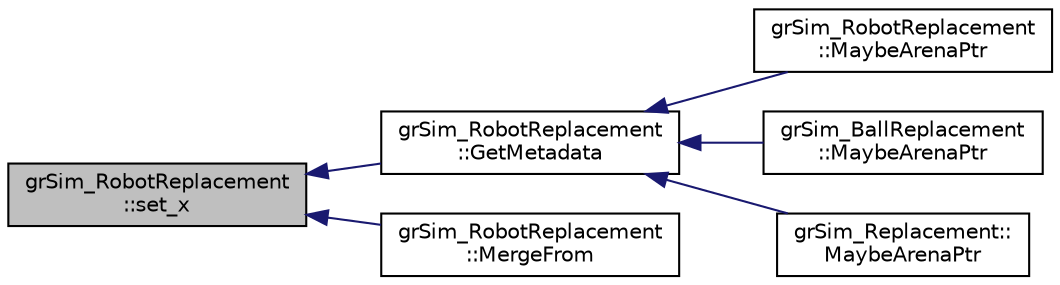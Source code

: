 digraph "grSim_RobotReplacement::set_x"
{
 // INTERACTIVE_SVG=YES
  edge [fontname="Helvetica",fontsize="10",labelfontname="Helvetica",labelfontsize="10"];
  node [fontname="Helvetica",fontsize="10",shape=record];
  rankdir="LR";
  Node1 [label="grSim_RobotReplacement\l::set_x",height=0.2,width=0.4,color="black", fillcolor="grey75", style="filled", fontcolor="black"];
  Node1 -> Node2 [dir="back",color="midnightblue",fontsize="10",style="solid",fontname="Helvetica"];
  Node2 [label="grSim_RobotReplacement\l::GetMetadata",height=0.2,width=0.4,color="black", fillcolor="white", style="filled",URL="$d5/da8/classgr_sim___robot_replacement.html#abd677486cb36f130897fdd2357241eac"];
  Node2 -> Node3 [dir="back",color="midnightblue",fontsize="10",style="solid",fontname="Helvetica"];
  Node3 [label="grSim_RobotReplacement\l::MaybeArenaPtr",height=0.2,width=0.4,color="black", fillcolor="white", style="filled",URL="$d5/da8/classgr_sim___robot_replacement.html#adb61fbcf4b911deb32b7ab76009294fe"];
  Node2 -> Node4 [dir="back",color="midnightblue",fontsize="10",style="solid",fontname="Helvetica"];
  Node4 [label="grSim_BallReplacement\l::MaybeArenaPtr",height=0.2,width=0.4,color="black", fillcolor="white", style="filled",URL="$d2/db1/classgr_sim___ball_replacement.html#ab63c8711711b9817d18ad5fd1d295535"];
  Node2 -> Node5 [dir="back",color="midnightblue",fontsize="10",style="solid",fontname="Helvetica"];
  Node5 [label="grSim_Replacement::\lMaybeArenaPtr",height=0.2,width=0.4,color="black", fillcolor="white", style="filled",URL="$d0/de6/classgr_sim___replacement.html#ae625b1fd3b9f3b66a28949569654a8a8"];
  Node1 -> Node6 [dir="back",color="midnightblue",fontsize="10",style="solid",fontname="Helvetica"];
  Node6 [label="grSim_RobotReplacement\l::MergeFrom",height=0.2,width=0.4,color="black", fillcolor="white", style="filled",URL="$d5/da8/classgr_sim___robot_replacement.html#ae93f17eb6d434a9ed53abedbc76fe494"];
}
